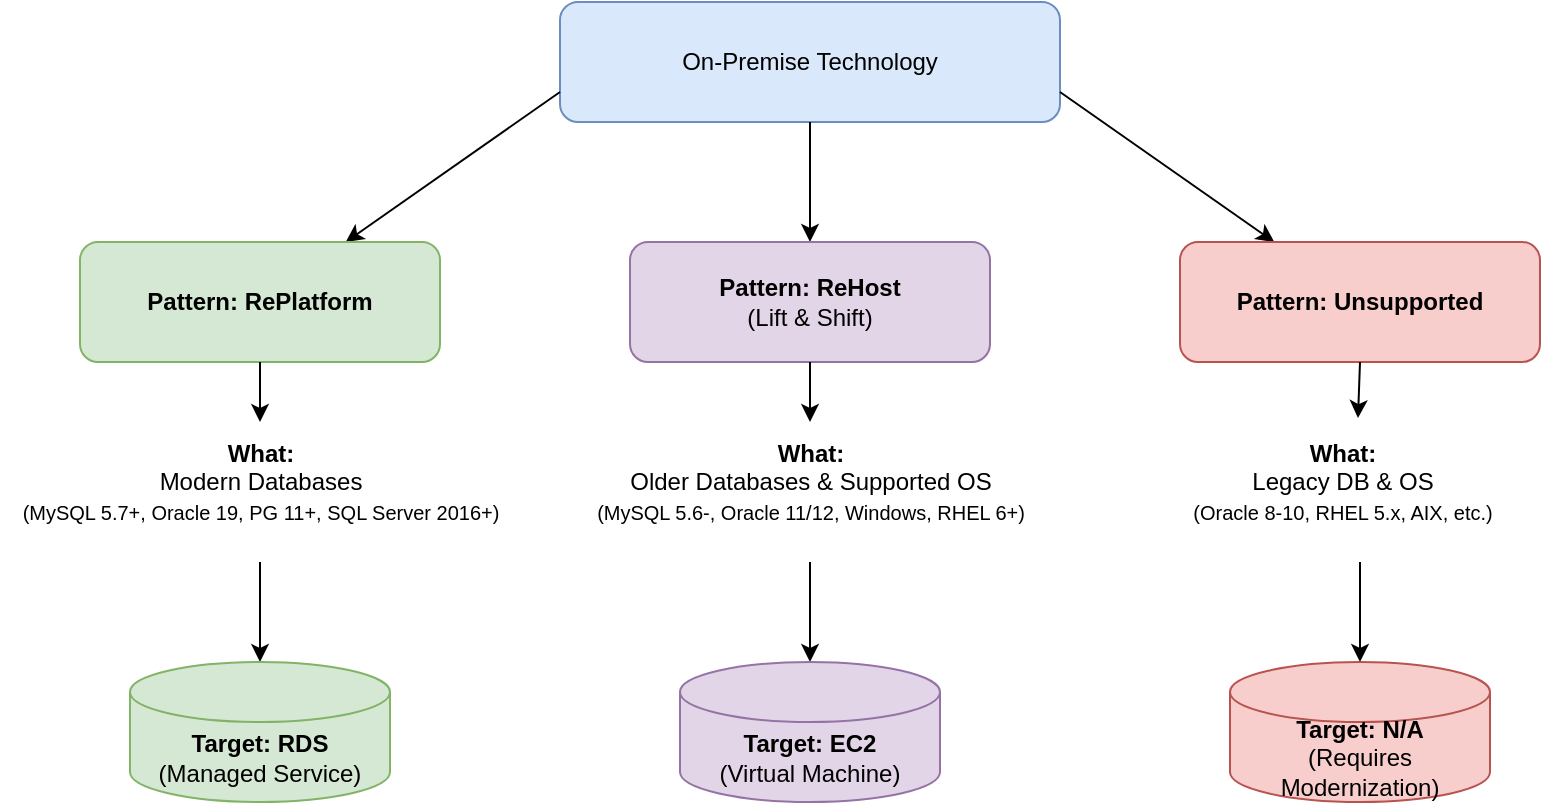 <mxfile version="27.1.6">
  <diagram id="rFfgSCy_zlX_0GKmtBN_" name="Page-1">
    <mxGraphModel dx="944" dy="590" grid="1" gridSize="10" guides="1" tooltips="1" connect="1" arrows="1" fold="1" page="1" pageScale="1" pageWidth="850" pageHeight="1100" math="0" shadow="0">
      <root>
        <mxCell id="0" />
        <mxCell id="1" parent="0" />
        <mxCell id="X6gJ9o-s_mFzJ3wF9h-o-1" value="On-Premise Technology" style="rounded=1;whiteSpace=wrap;html=1;fillColor=#dae8fc;strokeColor=#6c8ebf;" parent="1" vertex="1">
          <mxGeometry x="300" y="40" width="250" height="60" as="geometry" />
        </mxCell>
        <mxCell id="X6gJ9o-s_mFzJ3wF9h-o-2" value="" style="endArrow=classic;html=1;rounded=0;exitX=0;exitY=0.75;exitDx=0;exitDy=0;" parent="1" source="X6gJ9o-s_mFzJ3wF9h-o-1" target="X6gJ9o-s_mFzJ3wF9h-o-5" edge="1">
          <mxGeometry width="50" height="50" relative="1" as="geometry">
            <mxPoint x="400" y="310" as="sourcePoint" />
            <mxPoint x="450" y="260" as="targetPoint" />
          </mxGeometry>
        </mxCell>
        <mxCell id="X6gJ9o-s_mFzJ3wF9h-o-3" value="" style="endArrow=classic;html=1;rounded=0;exitX=0.5;exitY=1;exitDx=0;exitDy=0;" parent="1" source="X6gJ9o-s_mFzJ3wF9h-o-1" target="X6gJ9o-s_mFzJ3wF9h-o-6" edge="1">
          <mxGeometry width="50" height="50" relative="1" as="geometry">
            <mxPoint x="400" y="310" as="sourcePoint" />
            <mxPoint x="150" y="270" as="targetPoint" />
          </mxGeometry>
        </mxCell>
        <mxCell id="X6gJ9o-s_mFzJ3wF9h-o-4" value="" style="endArrow=classic;html=1;rounded=0;exitX=1;exitY=0.75;exitDx=0;exitDy=0;" parent="1" source="X6gJ9o-s_mFzJ3wF9h-o-1" target="X6gJ9o-s_mFzJ3wF9h-o-7" edge="1">
          <mxGeometry width="50" height="50" relative="1" as="geometry">
            <mxPoint x="400" y="310" as="sourcePoint" />
            <mxPoint x="690" y="270" as="targetPoint" />
          </mxGeometry>
        </mxCell>
        <mxCell id="X6gJ9o-s_mFzJ3wF9h-o-5" value="&lt;b&gt;Pattern: RePlatform&lt;/b&gt;" style="rounded=1;whiteSpace=wrap;html=1;fillColor=#d5e8d4;strokeColor=#82b366;" parent="1" vertex="1">
          <mxGeometry x="60" y="160" width="180" height="60" as="geometry" />
        </mxCell>
        <mxCell id="X6gJ9o-s_mFzJ3wF9h-o-6" value="&lt;b&gt;Pattern: ReHost&lt;/b&gt;&lt;div&gt;(Lift &amp;amp; Shift)&lt;/div&gt;" style="rounded=1;whiteSpace=wrap;html=1;fillColor=#e1d5e7;strokeColor=#9673a6;" parent="1" vertex="1">
          <mxGeometry x="335" y="160" width="180" height="60" as="geometry" />
        </mxCell>
        <mxCell id="X6gJ9o-s_mFzJ3wF9h-o-7" value="&lt;b&gt;Pattern: Unsupported&lt;/b&gt;" style="rounded=1;whiteSpace=wrap;html=1;fillColor=#f8cecc;strokeColor=#b85450;" parent="1" vertex="1">
          <mxGeometry x="610" y="160" width="180" height="60" as="geometry" />
        </mxCell>
        <mxCell id="X6gJ9o-s_mFzJ3wF9h-o-8" value="" style="endArrow=classic;html=1;rounded=0;exitX=0.5;exitY=1;exitDx=0;exitDy=0;entryX=0.5;entryY=0;entryDx=0;entryDy=0;" parent="1" source="X6gJ9o-s_mFzJ3wF9h-o-5" target="X6gJ9o-s_mFzJ3wF9h-o-11" edge="1">
          <mxGeometry width="50" height="50" relative="1" as="geometry">
            <mxPoint x="160" y="310" as="sourcePoint" />
            <mxPoint x="150" y="290" as="targetPoint" />
          </mxGeometry>
        </mxCell>
        <mxCell id="X6gJ9o-s_mFzJ3wF9h-o-9" value="" style="endArrow=classic;html=1;rounded=0;exitX=0.5;exitY=1;exitDx=0;exitDy=0;entryX=0.5;entryY=0;entryDx=0;entryDy=0;" parent="1" source="X6gJ9o-s_mFzJ3wF9h-o-6" target="X6gJ9o-s_mFzJ3wF9h-o-12" edge="1">
          <mxGeometry width="50" height="50" relative="1" as="geometry">
            <mxPoint x="435" y="310" as="sourcePoint" />
            <mxPoint x="425" y="290" as="targetPoint" />
          </mxGeometry>
        </mxCell>
        <mxCell id="X6gJ9o-s_mFzJ3wF9h-o-10" value="" style="endArrow=classic;html=1;rounded=0;exitX=0.5;exitY=1;exitDx=0;exitDy=0;entryX=0.55;entryY=-0.033;entryDx=0;entryDy=0;entryPerimeter=0;" parent="1" source="X6gJ9o-s_mFzJ3wF9h-o-7" target="X6gJ9o-s_mFzJ3wF9h-o-13" edge="1">
          <mxGeometry width="50" height="50" relative="1" as="geometry">
            <mxPoint x="710" y="310" as="sourcePoint" />
            <mxPoint x="700" y="290" as="targetPoint" />
          </mxGeometry>
        </mxCell>
        <mxCell id="X6gJ9o-s_mFzJ3wF9h-o-11" value="&lt;b&gt;What:&lt;/b&gt;&lt;div&gt;Modern Databases&lt;/div&gt;&lt;div&gt;&lt;font style=&quot;font-size: 10px;&quot;&gt;(MySQL 5.7+, Oracle 19, PG 11+, SQL Server 2016+)&lt;/font&gt;&lt;/div&gt;" style="text;html=1;align=center;verticalAlign=middle;resizable=0;points=[];autosize=1;strokeColor=none;fillColor=none;" parent="1" vertex="1">
          <mxGeometry x="20" y="250" width="260" height="60" as="geometry" />
        </mxCell>
        <mxCell id="X6gJ9o-s_mFzJ3wF9h-o-12" value="&lt;b&gt;What:&lt;/b&gt;&lt;div&gt;Older Databases &amp;amp; Supported OS&lt;/div&gt;&lt;div&gt;&lt;font style=&quot;font-size: 10px;&quot;&gt;(MySQL 5.6-, Oracle 11/12, Windows, RHEL 6+)&lt;/font&gt;&lt;/div&gt;" style="text;html=1;align=center;verticalAlign=middle;resizable=0;points=[];autosize=1;strokeColor=none;fillColor=none;" parent="1" vertex="1">
          <mxGeometry x="305" y="250" width="240" height="60" as="geometry" />
        </mxCell>
        <mxCell id="X6gJ9o-s_mFzJ3wF9h-o-13" value="&lt;b&gt;What:&lt;/b&gt;&lt;div&gt;Legacy DB &amp;amp; OS&lt;/div&gt;&lt;div&gt;&lt;font style=&quot;font-size: 10px;&quot;&gt;(Oracle 8-10, RHEL 5.x, AIX, etc.)&lt;/font&gt;&lt;/div&gt;" style="text;html=1;align=center;verticalAlign=middle;resizable=0;points=[];autosize=1;strokeColor=none;fillColor=none;" parent="1" vertex="1">
          <mxGeometry x="605.5" y="250" width="170" height="60" as="geometry" />
        </mxCell>
        <mxCell id="X6gJ9o-s_mFzJ3wF9h-o-14" value="" style="endArrow=classic;html=1;rounded=0;entryX=0.5;entryY=0;entryDx=0;entryDy=0;" parent="1" target="X6gJ9o-s_mFzJ3wF9h-o-17" edge="1">
          <mxGeometry width="50" height="50" relative="1" as="geometry">
            <mxPoint x="150" y="320" as="sourcePoint" />
            <mxPoint x="150" y="370" as="targetPoint" />
          </mxGeometry>
        </mxCell>
        <mxCell id="X6gJ9o-s_mFzJ3wF9h-o-15" value="" style="endArrow=classic;html=1;rounded=0;entryX=0.5;entryY=0;entryDx=0;entryDy=0;" parent="1" edge="1">
          <mxGeometry width="50" height="50" relative="1" as="geometry">
            <mxPoint x="425" y="320" as="sourcePoint" />
            <mxPoint x="425" y="370" as="targetPoint" />
          </mxGeometry>
        </mxCell>
        <mxCell id="X6gJ9o-s_mFzJ3wF9h-o-16" value="" style="endArrow=classic;html=1;rounded=0;entryX=0.5;entryY=0;entryDx=0;entryDy=0;" parent="1" edge="1">
          <mxGeometry width="50" height="50" relative="1" as="geometry">
            <mxPoint x="700" y="320" as="sourcePoint" />
            <mxPoint x="700" y="370" as="targetPoint" />
          </mxGeometry>
        </mxCell>
        <mxCell id="X6gJ9o-s_mFzJ3wF9h-o-17" value="&lt;b&gt;Target: RDS&lt;/b&gt;&lt;div&gt;(Managed Service)&lt;/div&gt;" style="shape=cylinder3;whiteSpace=wrap;html=1;boundedLbl=1;backgroundOutline=1;size=15;fillColor=#d5e8d4;strokeColor=#82b366;" parent="1" vertex="1">
          <mxGeometry x="85" y="370" width="130" height="70" as="geometry" />
        </mxCell>
        <mxCell id="X6gJ9o-s_mFzJ3wF9h-o-18" value="&lt;b&gt;Target: EC2&lt;/b&gt;&lt;div&gt;(Virtual Machine)&lt;/div&gt;" style="shape=cylinder3;whiteSpace=wrap;html=1;boundedLbl=1;backgroundOutline=1;size=15;fillColor=#e1d5e7;strokeColor=#9673a6;" parent="1" vertex="1">
          <mxGeometry x="360" y="370" width="130" height="70" as="geometry" />
        </mxCell>
        <mxCell id="X6gJ9o-s_mFzJ3wF9h-o-19" value="&lt;b&gt;Target: N/A&lt;/b&gt;&lt;div&gt;(Requires Modernization)&lt;br&gt;&lt;/div&gt;" style="shape=cylinder3;whiteSpace=wrap;html=1;boundedLbl=1;backgroundOutline=1;size=15;fillColor=#f8cecc;strokeColor=#b85450;" parent="1" vertex="1">
          <mxGeometry x="635" y="370" width="130" height="70" as="geometry" />
        </mxCell>
      </root>
    </mxGraphModel>
  </diagram>
</mxfile>
